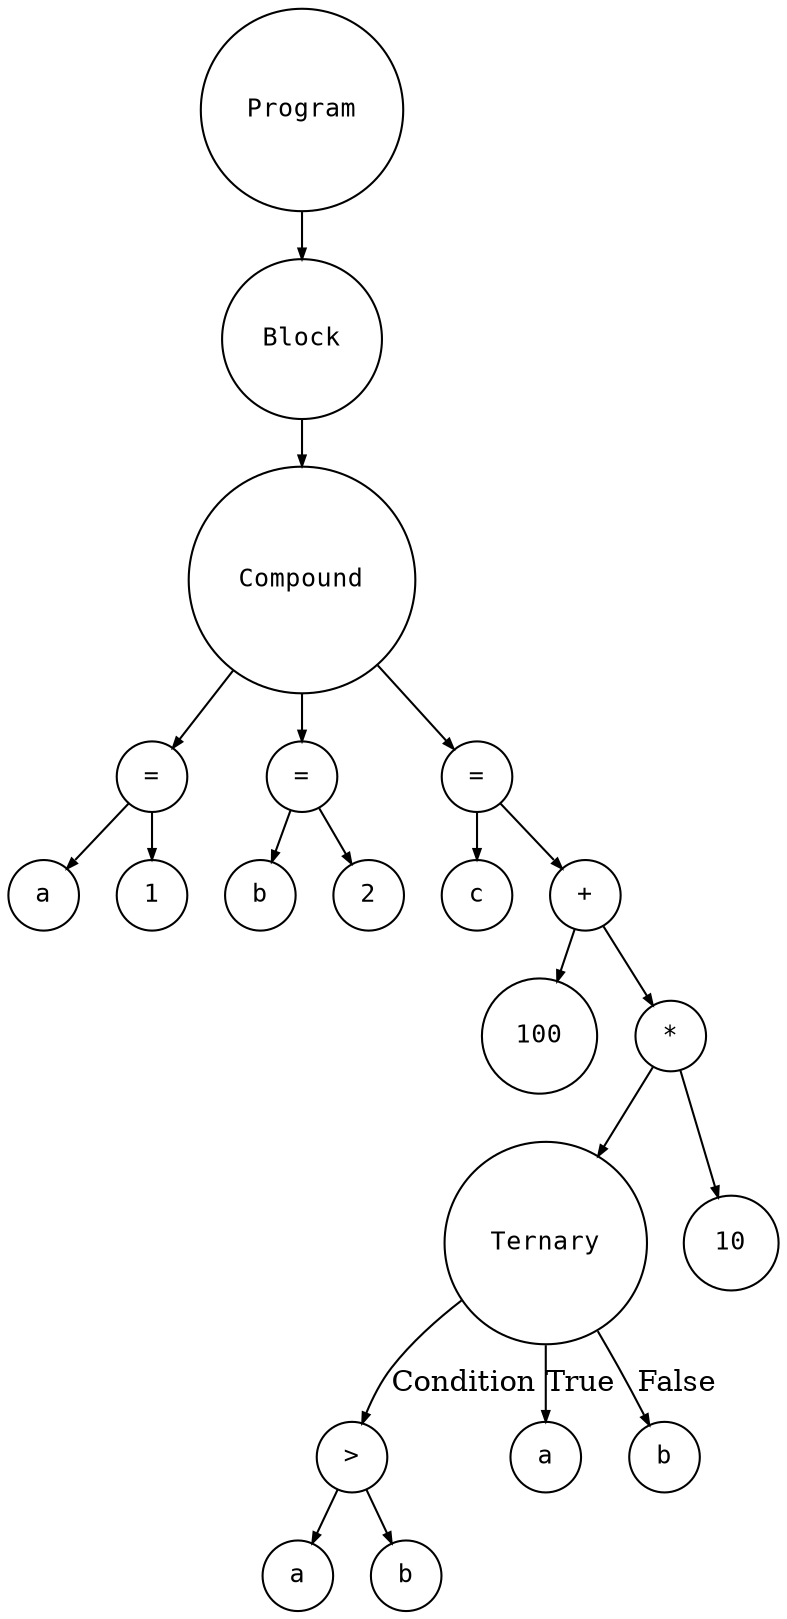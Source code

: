 
digraph astgraph {
    node[shape = circle, fontsize = 12, fontname = "Courier", height = .1];
    ranksep = .3;
    edge[arrowsize = .5]
              node1 [label="Program"]
  node2 [label="Block"]
  node3 [label="Compound"]
  node4 [label="="]
  node5 [label="a"]
  node6 [label="1"]
  node4 -> node5
  node4 -> node6
  node3 -> node4
  node7 [label="="]
  node8 [label="b"]
  node9 [label="2"]
  node7 -> node8
  node7 -> node9
  node3 -> node7
  node10 [label="="]
  node11 [label="c"]
  node12 [label="+"]
  node13 [label="100"]
  node14 [label="*"]
  node15 [label="Ternary"]
  node16 [label=">"]
  node17 [label="a"]
  node18 [label="b"]
  node16 -> node17
  node16 -> node18
  node15 -> node16 [label="Condition"]
  node19 [label="a"]
  node15 -> node19 [label="True"]
  node20 [label="b"]
  node15 -> node20 [label="False"]
  node21 [label="10"]
  node14 -> node15
  node14 -> node21
  node12 -> node13
  node12 -> node14
  node10 -> node11
  node10 -> node12
  node3 -> node10
  node2 -> node3
  node1 -> node2
}